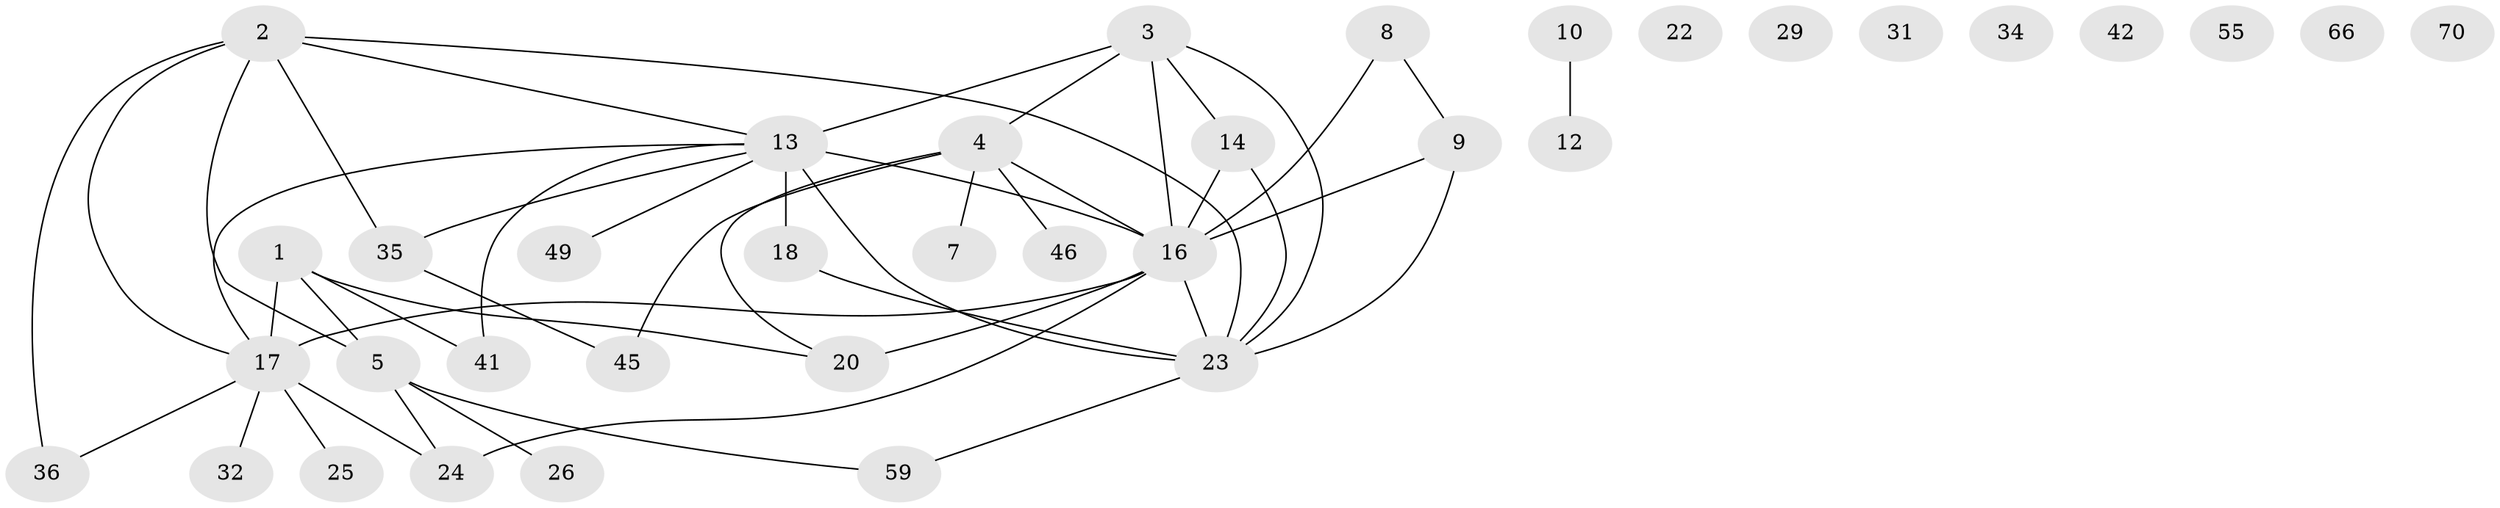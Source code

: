 // original degree distribution, {3: 0.2361111111111111, 4: 0.1388888888888889, 6: 0.06944444444444445, 1: 0.16666666666666666, 2: 0.25, 7: 0.027777777777777776, 0: 0.09722222222222222, 5: 0.013888888888888888}
// Generated by graph-tools (version 1.1) at 2025/13/03/09/25 04:13:05]
// undirected, 36 vertices, 48 edges
graph export_dot {
graph [start="1"]
  node [color=gray90,style=filled];
  1 [super="+27"];
  2 [super="+63+47"];
  3 [super="+28+43"];
  4 [super="+67+61+6"];
  5 [super="+65+48+58+50"];
  7;
  8;
  9 [super="+40"];
  10;
  12;
  13 [super="+21+15"];
  14;
  16 [super="+57+33+54+37"];
  17 [super="+38+39+19"];
  18;
  20;
  22;
  23 [super="+56+30"];
  24;
  25;
  26;
  29;
  31;
  32 [super="+53"];
  34;
  35;
  36;
  41;
  42;
  45 [super="+69"];
  46;
  49;
  55 [super="+72"];
  59;
  66;
  70;
  1 -- 20;
  1 -- 41;
  1 -- 5;
  1 -- 17 [weight=2];
  2 -- 13;
  2 -- 35;
  2 -- 23;
  2 -- 36;
  2 -- 17;
  2 -- 5;
  3 -- 13;
  3 -- 14;
  3 -- 16;
  3 -- 23;
  3 -- 4;
  4 -- 7;
  4 -- 20;
  4 -- 45;
  4 -- 16;
  4 -- 46;
  5 -- 26;
  5 -- 24;
  5 -- 59;
  8 -- 16;
  8 -- 9;
  9 -- 16;
  9 -- 23;
  10 -- 12;
  13 -- 18 [weight=2];
  13 -- 35;
  13 -- 41;
  13 -- 16 [weight=2];
  13 -- 49;
  13 -- 23;
  13 -- 17;
  14 -- 16;
  14 -- 23;
  16 -- 23;
  16 -- 24 [weight=2];
  16 -- 17 [weight=2];
  16 -- 20 [weight=2];
  17 -- 24;
  17 -- 32 [weight=2];
  17 -- 36;
  17 -- 25;
  18 -- 23;
  23 -- 59;
  35 -- 45;
}
